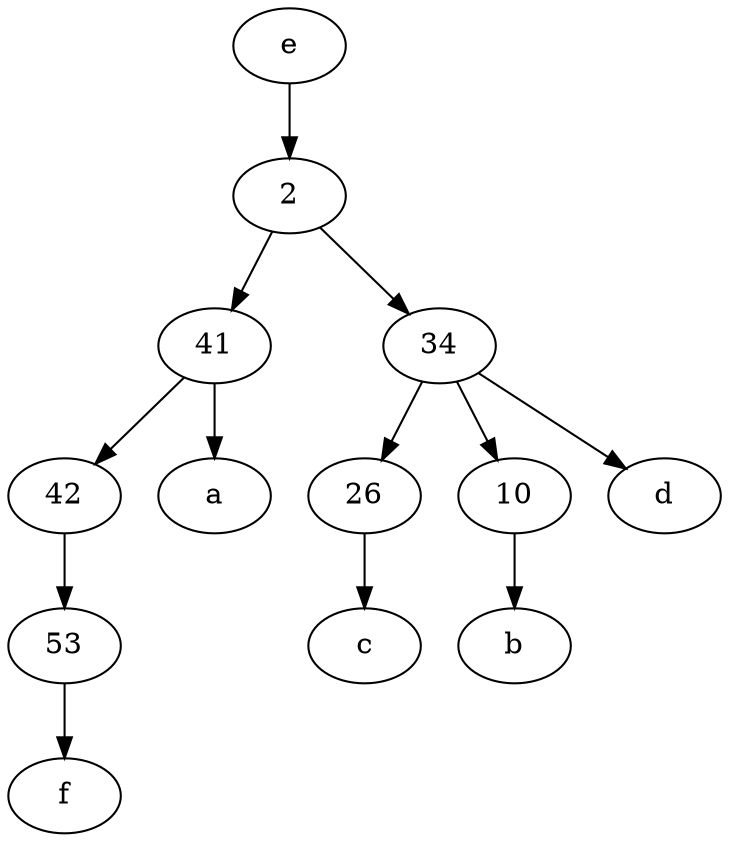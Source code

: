 digraph  {
	e [pos="30,50!"];
	26;
	41;
	42;
	2;
	34;
	53;
	10;
	34 -> 26;
	2 -> 34;
	26 -> c;
	41 -> a;
	34 -> d;
	34 -> 10;
	e -> 2;
	2 -> 41;
	42 -> 53;
	10 -> b;
	41 -> 42;
	53 -> f;

	}